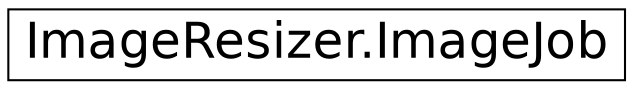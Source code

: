 digraph "Graphical Class Hierarchy"
{
  edge [fontname="Helvetica",fontsize="24",labelfontname="Helvetica",labelfontsize="24"];
  node [fontname="Helvetica",fontsize="24",shape=record];
  rankdir="LR";
  Node1 [label="ImageResizer.ImageJob",height=0.2,width=0.4,color="black", fillcolor="white", style="filled",URL="$class_image_resizer_1_1_image_job.html"];
}
